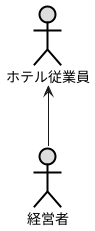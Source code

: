 @startuml ユースケース図
actor ホテル従業員 #DDDDDD;line:black;line.bold;
actor 経営者 #DDDDDD;line:black;line.bold;
ホテル従業員<--経営者
@enduml